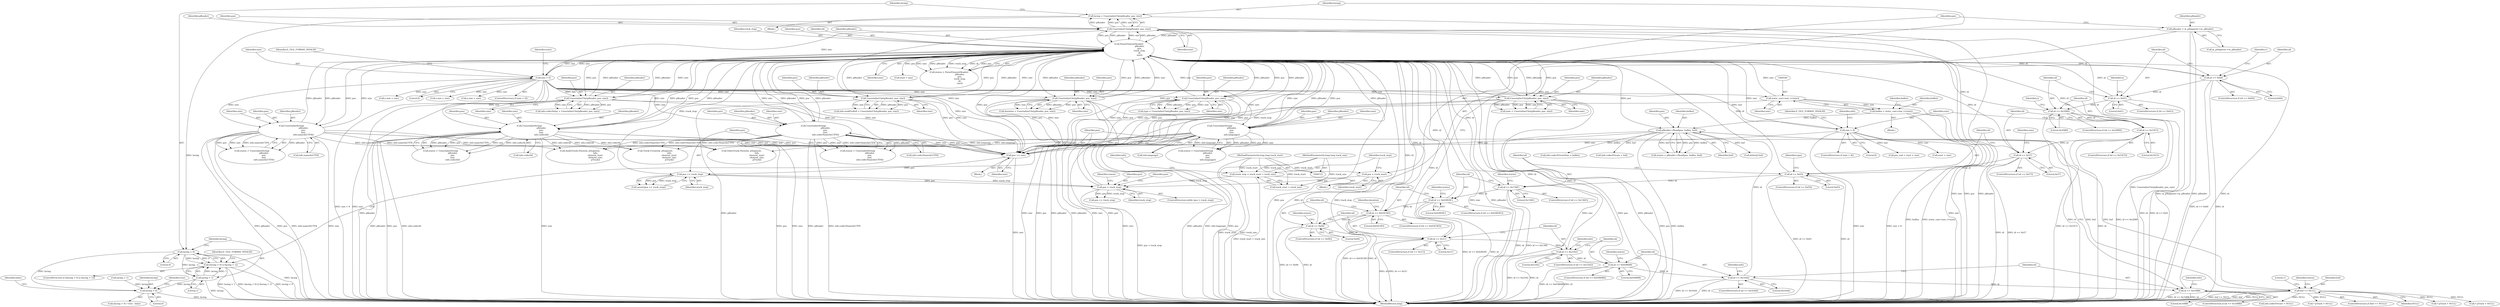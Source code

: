 digraph "1_Android_04839626ed859623901ebd3a5fd483982186b59d_192@API" {
"1000509" [label="(Call,lacing < 0)"];
"1000501" [label="(Call,lacing = UnserializeUInt(pReader, pos, size))"];
"1000503" [label="(Call,UnserializeUInt(pReader, pos, size))"];
"1000223" [label="(Call,ParseElementHeader(\n                                pReader,\n                                pos,\n                                track_stop,\n                                id,\n                                size))"];
"1000622" [label="(Call,UnserializeUInt(pReader, pos, size))"];
"1000236" [label="(Call,size < 0)"];
"1000458" [label="(Call,UnserializeUInt(pReader, pos, size))"];
"1000388" [label="(Call,UnserializeUInt(pReader, pos, size))"];
"1000587" [label="(Call,UnserializeString(\n                                    pReader,\n                                    pos,\n                                    size,\n                                    info.codecNameAsUTF8))"];
"1000134" [label="(Call,pReader = m_pSegment->m_pReader)"];
"1000484" [label="(Call,UnserializeString(\n                                    pReader,\n                                    pos,\n                                    size,\n                                    info.codecId))"];
"1000418" [label="(Call,UnserializeString(\n                                    pReader,\n                                    pos,\n                                    size,\n                                    info.nameAsUTF8))"];
"1000608" [label="(Call,UnserializeUInt(pReader, pos, size))"];
"1000438" [label="(Call,UnserializeString(\n                                    pReader,\n                                    pos,\n                                    size,\n                                    info.language))"];
"1000358" [label="(Call,UnserializeUInt(pReader, pos, size))"];
"1000214" [label="(Call,pos < track_stop)"];
"1000630" [label="(Call,pos <= track_stop)"];
"1000626" [label="(Call,pos += size)"];
"1000539" [label="(Call,static_cast<size_t>(size))"];
"1000299" [label="(Call,size > 8)"];
"1000557" [label="(Call,pReader->Read(pos, buflen, buf))"];
"1000537" [label="(Call,buflen = static_cast<size_t>(size))"];
"1000548" [label="(Call,buf == NULL)"];
"1000140" [label="(Call,pos = track_start)"];
"1000123" [label="(MethodParameterIn,long long track_start)"];
"1000144" [label="(Call,track_stop = track_start + track_size)"];
"1000124" [label="(MethodParameterIn,long long track_size)"];
"1000519" [label="(Call,id == 0x23A2)"];
"1000497" [label="(Call,id == 0x1C)"];
"1000477" [label="(Call,id == 0x06)"];
"1000451" [label="(Call,id == 0x03E383)"];
"1000431" [label="(Call,id == 0x02B59C)"];
"1000411" [label="(Call,id == 0x136E)"];
"1000381" [label="(Call,id == 0x03)"];
"1000351" [label="(Call,id == 0x57)"];
"1000294" [label="(Call,id == 0x33C5)"];
"1000278" [label="(Call,id == 0x2D80)"];
"1000262" [label="(Call,id == 0x61)"];
"1000246" [label="(Call,id == 0x60)"];
"1000614" [label="(Call,id == 0x16BB)"];
"1000600" [label="(Call,id == 0x16AA)"];
"1000580" [label="(Call,id == 0x058688)"];
"1000508" [label="(Call,(lacing < 0) || (lacing > 1))"];
"1000512" [label="(Call,lacing > 1)"];
"1000665" [label="(Call,lacing > 0)"];
"1000503" [label="(Call,UnserializeUInt(pReader, pos, size))"];
"1000303" [label="(Identifier,E_FILE_FORMAT_INVALID)"];
"1000451" [label="(Call,id == 0x03E383)"];
"1000513" [label="(Identifier,lacing)"];
"1000664" [label="(Call,(lacing > 0) ? true : false)"];
"1000353" [label="(Literal,0x57)"];
"1000632" [label="(Identifier,track_stop)"];
"1000538" [label="(Identifier,buflen)"];
"1000420" [label="(Identifier,pos)"];
"1000350" [label="(ControlStructure,if (id == 0x57))"];
"1000261" [label="(ControlStructure,if (id == 0x61))"];
"1000458" [label="(Call,UnserializeUInt(pReader, pos, size))"];
"1000433" [label="(Literal,0x02B59C)"];
"1000665" [label="(Call,lacing > 0)"];
"1000705" [label="(Call,VideoTrack::Parse(m_pSegment,\n                                              info,\n                                              element_start,\n                                              element_size,\n                                              pTrack))"];
"1000278" [label="(Call,id == 0x2D80)"];
"1000616" [label="(Literal,0x16BB)"];
"1000389" [label="(Identifier,pReader)"];
"1000222" [label="(Identifier,status)"];
"1000524" [label="(Identifier,info)"];
"1000498" [label="(Identifier,id)"];
"1000769" [label="(Call,AudioTrack::Parse(m_pSegment,\n                                              info,\n                                              element_start,\n                                              element_size,\n                                              pTrack))"];
"1000432" [label="(Identifier,id)"];
"1000541" [label="(Identifier,size)"];
"1000123" [label="(MethodParameterIn,long long track_start)"];
"1000537" [label="(Call,buflen = static_cast<size_t>(size))"];
"1000135" [label="(Identifier,pReader)"];
"1000417" [label="(Identifier,status)"];
"1000606" [label="(Identifier,info)"];
"1000478" [label="(Identifier,id)"];
"1000667" [label="(Literal,0)"];
"1000214" [label="(Call,pos < track_stop)"];
"1000510" [label="(Identifier,lacing)"];
"1000457" [label="(Identifier,duration)"];
"1000839" [label="(Call,* pTrack = NULL)"];
"1000558" [label="(Identifier,pos)"];
"1000585" [label="(Call,status = UnserializeString(\n                                    pReader,\n                                    pos,\n                                    size,\n                                    info.codecNameAsUTF8))"];
"1000591" [label="(Call,info.codecNameAsUTF8)"];
"1000845" [label="(Call,Track::Create(m_pSegment,\n                                          info,\n                                          element_start,\n                                          element_size,\n                                          pTrack))"];
"1000588" [label="(Identifier,pReader)"];
"1000483" [label="(Identifier,status)"];
"1000599" [label="(ControlStructure,if (id == 0x16AA))"];
"1000613" [label="(ControlStructure,if (id == 0x16BB))"];
"1000608" [label="(Call,UnserializeUInt(pReader, pos, size))"];
"1000386" [label="(Call,type = UnserializeUInt(pReader, pos, size))"];
"1000314" [label="(Call,pos_end = start + size)"];
"1000140" [label="(Call,pos = track_start)"];
"1000279" [label="(Identifier,id)"];
"1000506" [label="(Identifier,size)"];
"1000512" [label="(Call,lacing > 1)"];
"1000243" [label="(Identifier,start)"];
"1000587" [label="(Call,UnserializeString(\n                                    pReader,\n                                    pos,\n                                    size,\n                                    info.codecNameAsUTF8))"];
"1000146" [label="(Call,track_start + track_size)"];
"1000548" [label="(Call,buf == NULL)"];
"1000236" [label="(Call,size < 0)"];
"1000507" [label="(ControlStructure,if ((lacing < 0) || (lacing > 1)))"];
"1000268" [label="(Identifier,a)"];
"1000252" [label="(Identifier,v)"];
"1000456" [label="(Call,duration = UnserializeUInt(pReader, pos, size))"];
"1000460" [label="(Identifier,pos)"];
"1000516" [label="(Identifier,E_FILE_FORMAT_INVALID)"];
"1000145" [label="(Identifier,track_stop)"];
"1000487" [label="(Identifier,size)"];
"1000553" [label="(Literal,1)"];
"1000669" [label="(Identifier,false)"];
"1000300" [label="(Identifier,size)"];
"1000518" [label="(ControlStructure,if (id == 0x23A2))"];
"1000579" [label="(ControlStructure,if (id == 0x058688))"];
"1000511" [label="(Literal,0)"];
"1000419" [label="(Identifier,pReader)"];
"1000441" [label="(Identifier,size)"];
"1000453" [label="(Literal,0x03E383)"];
"1000390" [label="(Identifier,pos)"];
"1000623" [label="(Identifier,pReader)"];
"1000634" [label="(Call,pos == track_stop)"];
"1000421" [label="(Identifier,size)"];
"1000547" [label="(ControlStructure,if (buf == NULL))"];
"1000152" [label="(Identifier,info)"];
"1000383" [label="(Literal,0x03)"];
"1000228" [label="(Identifier,size)"];
"1000224" [label="(Identifier,pReader)"];
"1000564" [label="(Call,delete[] buf)"];
"1000410" [label="(ControlStructure,if (id == 0x136E))"];
"1000573" [label="(Call,info.codecPrivateSize = buflen)"];
"1000316" [label="(Call,start + size)"];
"1000144" [label="(Call,track_stop = track_start + track_size)"];
"1000699" [label="(Call,* pTrack = NULL)"];
"1000416" [label="(Call,status = UnserializeString(\n                                    pReader,\n                                    pos,\n                                    size,\n                                    info.nameAsUTF8))"];
"1000296" [label="(Literal,0x33C5)"];
"1000226" [label="(Identifier,track_stop)"];
"1000505" [label="(Identifier,pos)"];
"1000215" [label="(Identifier,pos)"];
"1000430" [label="(ControlStructure,if (id == 0x02B59C))"];
"1000543" [label="(Identifier,buflen)"];
"1000559" [label="(Identifier,buflen)"];
"1000590" [label="(Identifier,size)"];
"1000630" [label="(Call,pos <= track_stop)"];
"1000245" [label="(ControlStructure,if (id == 0x60))"];
"1000609" [label="(Identifier,pReader)"];
"1000225" [label="(Identifier,pos)"];
"1000412" [label="(Identifier,id)"];
"1000485" [label="(Identifier,pReader)"];
"1000668" [label="(Identifier,true)"];
"1000450" [label="(ControlStructure,if (id == 0x03E383))"];
"1000586" [label="(Identifier,status)"];
"1000422" [label="(Call,info.nameAsUTF8)"];
"1000242" [label="(Call,start = pos)"];
"1000388" [label="(Call,UnserializeUInt(pReader, pos, size))"];
"1000442" [label="(Call,info.language)"];
"1000295" [label="(Identifier,id)"];
"1000381" [label="(Call,id == 0x03)"];
"1000262" [label="(Call,id == 0x61)"];
"1000631" [label="(Identifier,pos)"];
"1000248" [label="(Literal,0x60)"];
"1000217" [label="(Block,)"];
"1000521" [label="(Literal,0x23A2)"];
"1000629" [label="(Call,assert(pos <= track_stop))"];
"1000581" [label="(Identifier,id)"];
"1000600" [label="(Call,id == 0x16AA)"];
"1000238" [label="(Literal,0)"];
"1000601" [label="(Identifier,id)"];
"1000556" [label="(Identifier,status)"];
"1000277" [label="(ControlStructure,if (id == 0x2D80))"];
"1000438" [label="(Call,UnserializeString(\n                                    pReader,\n                                    pos,\n                                    size,\n                                    info.language))"];
"1000602" [label="(Literal,0x16AA)"];
"1000568" [label="(Call,info.codecPrivate = buf)"];
"1000476" [label="(ControlStructure,if (id == 0x06))"];
"1000227" [label="(Identifier,id)"];
"1000411" [label="(Call,id == 0x136E)"];
"1000486" [label="(Identifier,pos)"];
"1000306" [label="(Identifier,info)"];
"1000134" [label="(Call,pReader = m_pSegment->m_pReader)"];
"1000502" [label="(Identifier,lacing)"];
"1000497" [label="(Call,id == 0x1C)"];
"1000520" [label="(Identifier,id)"];
"1000628" [label="(Identifier,size)"];
"1000522" [label="(Block,)"];
"1000293" [label="(ControlStructure,if (id == 0x33C5))"];
"1000141" [label="(Identifier,pos)"];
"1000359" [label="(Identifier,pReader)"];
"1000452" [label="(Identifier,id)"];
"1000247" [label="(Identifier,id)"];
"1000255" [label="(Call,v.size = size)"];
"1000440" [label="(Identifier,pos)"];
"1000618" [label="(Call,info.seekPreRoll = UnserializeUInt(pReader, pos, size))"];
"1000360" [label="(Identifier,pos)"];
"1000501" [label="(Call,lacing = UnserializeUInt(pReader, pos, size))"];
"1000351" [label="(Call,id == 0x57)"];
"1000622" [label="(Call,UnserializeUInt(pReader, pos, size))"];
"1000246" [label="(Call,id == 0x60)"];
"1000271" [label="(Call,a.size = size)"];
"1000391" [label="(Identifier,size)"];
"1000604" [label="(Call,info.codecDelay = UnserializeUInt(pReader, pos, size))"];
"1000361" [label="(Identifier,size)"];
"1000555" [label="(Call,status = pReader->Read(pos, buflen, buf))"];
"1000124" [label="(MethodParameterIn,long long track_size)"];
"1000294" [label="(Call,id == 0x33C5)"];
"1000223" [label="(Call,ParseElementHeader(\n                                pReader,\n                                pos,\n                                track_stop,\n                                id,\n                                size))"];
"1000624" [label="(Identifier,pos)"];
"1000210" [label="(Call,lacing = 1)"];
"1000235" [label="(ControlStructure,if (size < 0))"];
"1000614" [label="(Call,id == 0x16BB)"];
"1000459" [label="(Identifier,pReader)"];
"1000862" [label="(MethodReturn,long)"];
"1000627" [label="(Identifier,pos)"];
"1000514" [label="(Literal,1)"];
"1000589" [label="(Identifier,pos)"];
"1000508" [label="(Call,(lacing < 0) || (lacing > 1))"];
"1000387" [label="(Identifier,type)"];
"1000580" [label="(Call,id == 0x058688)"];
"1000557" [label="(Call,pReader->Read(pos, buflen, buf))"];
"1000357" [label="(Identifier,num)"];
"1000484" [label="(Call,UnserializeString(\n                                    pReader,\n                                    pos,\n                                    size,\n                                    info.codecId))"];
"1000418" [label="(Call,UnserializeString(\n                                    pReader,\n                                    pos,\n                                    size,\n                                    info.nameAsUTF8))"];
"1000437" [label="(Identifier,status)"];
"1000539" [label="(Call,static_cast<size_t>(size))"];
"1000352" [label="(Identifier,id)"];
"1000284" [label="(Identifier,e)"];
"1000620" [label="(Identifier,info)"];
"1000263" [label="(Identifier,id)"];
"1000519" [label="(Call,id == 0x23A2)"];
"1000216" [label="(Identifier,track_stop)"];
"1000298" [label="(ControlStructure,if (size > 8))"];
"1000299" [label="(Call,size > 8)"];
"1000136" [label="(Call,m_pSegment->m_pReader)"];
"1000610" [label="(Identifier,pos)"];
"1000550" [label="(Identifier,NULL)"];
"1000625" [label="(Identifier,size)"];
"1000413" [label="(Literal,0x136E)"];
"1000280" [label="(Literal,0x2D80)"];
"1000128" [label="(Block,)"];
"1000549" [label="(Identifier,buf)"];
"1000560" [label="(Identifier,buf)"];
"1000221" [label="(Call,status = ParseElementHeader(\n                                pReader,\n                                pos,\n                                track_stop,\n                                id,\n                                size))"];
"1000142" [label="(Identifier,track_start)"];
"1000500" [label="(Block,)"];
"1000382" [label="(Identifier,id)"];
"1000582" [label="(Literal,0x058688)"];
"1000301" [label="(Literal,8)"];
"1000763" [label="(Call,* pTrack = NULL)"];
"1000358" [label="(Call,UnserializeUInt(pReader, pos, size))"];
"1000380" [label="(ControlStructure,if (id == 0x03))"];
"1000287" [label="(Call,e.size = size)"];
"1000509" [label="(Call,lacing < 0)"];
"1000626" [label="(Call,pos += size)"];
"1000237" [label="(Identifier,size)"];
"1000213" [label="(ControlStructure,while (pos < track_stop))"];
"1000666" [label="(Identifier,lacing)"];
"1000431" [label="(Call,id == 0x02B59C)"];
"1000439" [label="(Identifier,pReader)"];
"1000482" [label="(Call,status = UnserializeString(\n                                    pReader,\n                                    pos,\n                                    size,\n                                    info.codecId))"];
"1000461" [label="(Identifier,size)"];
"1000504" [label="(Identifier,pReader)"];
"1000264" [label="(Literal,0x61)"];
"1000611" [label="(Identifier,size)"];
"1000499" [label="(Literal,0x1C)"];
"1000479" [label="(Literal,0x06)"];
"1000635" [label="(Identifier,pos)"];
"1000615" [label="(Identifier,id)"];
"1000477" [label="(Call,id == 0x06)"];
"1000496" [label="(ControlStructure,if (id == 0x1C))"];
"1000526" [label="(Call,info.codecPrivate = NULL)"];
"1000488" [label="(Call,info.codecId)"];
"1000356" [label="(Call,num = UnserializeUInt(pReader, pos, size))"];
"1000436" [label="(Call,status = UnserializeString(\n                                    pReader,\n                                    pos,\n                                    size,\n                                    info.language))"];
"1000240" [label="(Identifier,E_FILE_FORMAT_INVALID)"];
"1000509" -> "1000508"  [label="AST: "];
"1000509" -> "1000511"  [label="CFG: "];
"1000510" -> "1000509"  [label="AST: "];
"1000511" -> "1000509"  [label="AST: "];
"1000513" -> "1000509"  [label="CFG: "];
"1000508" -> "1000509"  [label="CFG: "];
"1000509" -> "1000862"  [label="DDG: lacing"];
"1000509" -> "1000508"  [label="DDG: lacing"];
"1000509" -> "1000508"  [label="DDG: 0"];
"1000501" -> "1000509"  [label="DDG: lacing"];
"1000509" -> "1000512"  [label="DDG: lacing"];
"1000509" -> "1000665"  [label="DDG: lacing"];
"1000501" -> "1000500"  [label="AST: "];
"1000501" -> "1000503"  [label="CFG: "];
"1000502" -> "1000501"  [label="AST: "];
"1000503" -> "1000501"  [label="AST: "];
"1000510" -> "1000501"  [label="CFG: "];
"1000501" -> "1000862"  [label="DDG: UnserializeUInt(pReader, pos, size)"];
"1000503" -> "1000501"  [label="DDG: pReader"];
"1000503" -> "1000501"  [label="DDG: pos"];
"1000503" -> "1000501"  [label="DDG: size"];
"1000503" -> "1000506"  [label="CFG: "];
"1000504" -> "1000503"  [label="AST: "];
"1000505" -> "1000503"  [label="AST: "];
"1000506" -> "1000503"  [label="AST: "];
"1000503" -> "1000862"  [label="DDG: size"];
"1000503" -> "1000862"  [label="DDG: pos"];
"1000503" -> "1000862"  [label="DDG: pReader"];
"1000503" -> "1000223"  [label="DDG: pReader"];
"1000503" -> "1000223"  [label="DDG: size"];
"1000223" -> "1000503"  [label="DDG: pReader"];
"1000223" -> "1000503"  [label="DDG: pos"];
"1000236" -> "1000503"  [label="DDG: size"];
"1000503" -> "1000626"  [label="DDG: size"];
"1000503" -> "1000626"  [label="DDG: pos"];
"1000223" -> "1000221"  [label="AST: "];
"1000223" -> "1000228"  [label="CFG: "];
"1000224" -> "1000223"  [label="AST: "];
"1000225" -> "1000223"  [label="AST: "];
"1000226" -> "1000223"  [label="AST: "];
"1000227" -> "1000223"  [label="AST: "];
"1000228" -> "1000223"  [label="AST: "];
"1000221" -> "1000223"  [label="CFG: "];
"1000223" -> "1000862"  [label="DDG: pos"];
"1000223" -> "1000862"  [label="DDG: id"];
"1000223" -> "1000862"  [label="DDG: track_stop"];
"1000223" -> "1000862"  [label="DDG: size"];
"1000223" -> "1000862"  [label="DDG: pReader"];
"1000223" -> "1000221"  [label="DDG: size"];
"1000223" -> "1000221"  [label="DDG: pReader"];
"1000223" -> "1000221"  [label="DDG: track_stop"];
"1000223" -> "1000221"  [label="DDG: id"];
"1000223" -> "1000221"  [label="DDG: pos"];
"1000622" -> "1000223"  [label="DDG: pReader"];
"1000622" -> "1000223"  [label="DDG: size"];
"1000458" -> "1000223"  [label="DDG: pReader"];
"1000458" -> "1000223"  [label="DDG: size"];
"1000388" -> "1000223"  [label="DDG: pReader"];
"1000388" -> "1000223"  [label="DDG: size"];
"1000587" -> "1000223"  [label="DDG: pReader"];
"1000587" -> "1000223"  [label="DDG: size"];
"1000134" -> "1000223"  [label="DDG: pReader"];
"1000484" -> "1000223"  [label="DDG: pReader"];
"1000484" -> "1000223"  [label="DDG: size"];
"1000418" -> "1000223"  [label="DDG: pReader"];
"1000418" -> "1000223"  [label="DDG: size"];
"1000608" -> "1000223"  [label="DDG: pReader"];
"1000608" -> "1000223"  [label="DDG: size"];
"1000438" -> "1000223"  [label="DDG: pReader"];
"1000438" -> "1000223"  [label="DDG: size"];
"1000358" -> "1000223"  [label="DDG: pReader"];
"1000358" -> "1000223"  [label="DDG: size"];
"1000214" -> "1000223"  [label="DDG: pos"];
"1000214" -> "1000223"  [label="DDG: track_stop"];
"1000519" -> "1000223"  [label="DDG: id"];
"1000497" -> "1000223"  [label="DDG: id"];
"1000411" -> "1000223"  [label="DDG: id"];
"1000614" -> "1000223"  [label="DDG: id"];
"1000431" -> "1000223"  [label="DDG: id"];
"1000580" -> "1000223"  [label="DDG: id"];
"1000294" -> "1000223"  [label="DDG: id"];
"1000381" -> "1000223"  [label="DDG: id"];
"1000351" -> "1000223"  [label="DDG: id"];
"1000477" -> "1000223"  [label="DDG: id"];
"1000278" -> "1000223"  [label="DDG: id"];
"1000262" -> "1000223"  [label="DDG: id"];
"1000451" -> "1000223"  [label="DDG: id"];
"1000246" -> "1000223"  [label="DDG: id"];
"1000600" -> "1000223"  [label="DDG: id"];
"1000236" -> "1000223"  [label="DDG: size"];
"1000539" -> "1000223"  [label="DDG: size"];
"1000299" -> "1000223"  [label="DDG: size"];
"1000223" -> "1000236"  [label="DDG: size"];
"1000223" -> "1000242"  [label="DDG: pos"];
"1000223" -> "1000246"  [label="DDG: id"];
"1000223" -> "1000358"  [label="DDG: pReader"];
"1000223" -> "1000358"  [label="DDG: pos"];
"1000223" -> "1000388"  [label="DDG: pReader"];
"1000223" -> "1000388"  [label="DDG: pos"];
"1000223" -> "1000418"  [label="DDG: pReader"];
"1000223" -> "1000418"  [label="DDG: pos"];
"1000223" -> "1000438"  [label="DDG: pReader"];
"1000223" -> "1000438"  [label="DDG: pos"];
"1000223" -> "1000458"  [label="DDG: pReader"];
"1000223" -> "1000458"  [label="DDG: pos"];
"1000223" -> "1000484"  [label="DDG: pReader"];
"1000223" -> "1000484"  [label="DDG: pos"];
"1000223" -> "1000557"  [label="DDG: pos"];
"1000223" -> "1000587"  [label="DDG: pReader"];
"1000223" -> "1000587"  [label="DDG: pos"];
"1000223" -> "1000608"  [label="DDG: pReader"];
"1000223" -> "1000608"  [label="DDG: pos"];
"1000223" -> "1000622"  [label="DDG: pReader"];
"1000223" -> "1000622"  [label="DDG: pos"];
"1000223" -> "1000626"  [label="DDG: pos"];
"1000223" -> "1000630"  [label="DDG: track_stop"];
"1000622" -> "1000618"  [label="AST: "];
"1000622" -> "1000625"  [label="CFG: "];
"1000623" -> "1000622"  [label="AST: "];
"1000624" -> "1000622"  [label="AST: "];
"1000625" -> "1000622"  [label="AST: "];
"1000618" -> "1000622"  [label="CFG: "];
"1000622" -> "1000862"  [label="DDG: pReader"];
"1000622" -> "1000618"  [label="DDG: pReader"];
"1000622" -> "1000618"  [label="DDG: pos"];
"1000622" -> "1000618"  [label="DDG: size"];
"1000236" -> "1000622"  [label="DDG: size"];
"1000622" -> "1000626"  [label="DDG: size"];
"1000622" -> "1000626"  [label="DDG: pos"];
"1000236" -> "1000235"  [label="AST: "];
"1000236" -> "1000238"  [label="CFG: "];
"1000237" -> "1000236"  [label="AST: "];
"1000238" -> "1000236"  [label="AST: "];
"1000240" -> "1000236"  [label="CFG: "];
"1000243" -> "1000236"  [label="CFG: "];
"1000236" -> "1000862"  [label="DDG: size"];
"1000236" -> "1000862"  [label="DDG: size < 0"];
"1000236" -> "1000255"  [label="DDG: size"];
"1000236" -> "1000271"  [label="DDG: size"];
"1000236" -> "1000287"  [label="DDG: size"];
"1000236" -> "1000299"  [label="DDG: size"];
"1000236" -> "1000358"  [label="DDG: size"];
"1000236" -> "1000388"  [label="DDG: size"];
"1000236" -> "1000418"  [label="DDG: size"];
"1000236" -> "1000438"  [label="DDG: size"];
"1000236" -> "1000458"  [label="DDG: size"];
"1000236" -> "1000484"  [label="DDG: size"];
"1000236" -> "1000539"  [label="DDG: size"];
"1000236" -> "1000587"  [label="DDG: size"];
"1000236" -> "1000608"  [label="DDG: size"];
"1000236" -> "1000626"  [label="DDG: size"];
"1000458" -> "1000456"  [label="AST: "];
"1000458" -> "1000461"  [label="CFG: "];
"1000459" -> "1000458"  [label="AST: "];
"1000460" -> "1000458"  [label="AST: "];
"1000461" -> "1000458"  [label="AST: "];
"1000456" -> "1000458"  [label="CFG: "];
"1000458" -> "1000862"  [label="DDG: size"];
"1000458" -> "1000862"  [label="DDG: pos"];
"1000458" -> "1000862"  [label="DDG: pReader"];
"1000458" -> "1000456"  [label="DDG: pReader"];
"1000458" -> "1000456"  [label="DDG: pos"];
"1000458" -> "1000456"  [label="DDG: size"];
"1000458" -> "1000626"  [label="DDG: size"];
"1000458" -> "1000626"  [label="DDG: pos"];
"1000388" -> "1000386"  [label="AST: "];
"1000388" -> "1000391"  [label="CFG: "];
"1000389" -> "1000388"  [label="AST: "];
"1000390" -> "1000388"  [label="AST: "];
"1000391" -> "1000388"  [label="AST: "];
"1000386" -> "1000388"  [label="CFG: "];
"1000388" -> "1000862"  [label="DDG: pReader"];
"1000388" -> "1000862"  [label="DDG: pos"];
"1000388" -> "1000862"  [label="DDG: size"];
"1000388" -> "1000386"  [label="DDG: pReader"];
"1000388" -> "1000386"  [label="DDG: pos"];
"1000388" -> "1000386"  [label="DDG: size"];
"1000388" -> "1000626"  [label="DDG: size"];
"1000388" -> "1000626"  [label="DDG: pos"];
"1000587" -> "1000585"  [label="AST: "];
"1000587" -> "1000591"  [label="CFG: "];
"1000588" -> "1000587"  [label="AST: "];
"1000589" -> "1000587"  [label="AST: "];
"1000590" -> "1000587"  [label="AST: "];
"1000591" -> "1000587"  [label="AST: "];
"1000585" -> "1000587"  [label="CFG: "];
"1000587" -> "1000862"  [label="DDG: pos"];
"1000587" -> "1000862"  [label="DDG: size"];
"1000587" -> "1000862"  [label="DDG: pReader"];
"1000587" -> "1000862"  [label="DDG: info.codecNameAsUTF8"];
"1000587" -> "1000585"  [label="DDG: pReader"];
"1000587" -> "1000585"  [label="DDG: pos"];
"1000587" -> "1000585"  [label="DDG: size"];
"1000587" -> "1000585"  [label="DDG: info.codecNameAsUTF8"];
"1000587" -> "1000626"  [label="DDG: size"];
"1000587" -> "1000626"  [label="DDG: pos"];
"1000587" -> "1000705"  [label="DDG: info.codecNameAsUTF8"];
"1000587" -> "1000769"  [label="DDG: info.codecNameAsUTF8"];
"1000587" -> "1000845"  [label="DDG: info.codecNameAsUTF8"];
"1000134" -> "1000128"  [label="AST: "];
"1000134" -> "1000136"  [label="CFG: "];
"1000135" -> "1000134"  [label="AST: "];
"1000136" -> "1000134"  [label="AST: "];
"1000141" -> "1000134"  [label="CFG: "];
"1000134" -> "1000862"  [label="DDG: pReader"];
"1000134" -> "1000862"  [label="DDG: m_pSegment->m_pReader"];
"1000484" -> "1000482"  [label="AST: "];
"1000484" -> "1000488"  [label="CFG: "];
"1000485" -> "1000484"  [label="AST: "];
"1000486" -> "1000484"  [label="AST: "];
"1000487" -> "1000484"  [label="AST: "];
"1000488" -> "1000484"  [label="AST: "];
"1000482" -> "1000484"  [label="CFG: "];
"1000484" -> "1000862"  [label="DDG: pos"];
"1000484" -> "1000862"  [label="DDG: info.codecId"];
"1000484" -> "1000862"  [label="DDG: size"];
"1000484" -> "1000862"  [label="DDG: pReader"];
"1000484" -> "1000482"  [label="DDG: pReader"];
"1000484" -> "1000482"  [label="DDG: pos"];
"1000484" -> "1000482"  [label="DDG: size"];
"1000484" -> "1000482"  [label="DDG: info.codecId"];
"1000484" -> "1000626"  [label="DDG: size"];
"1000484" -> "1000626"  [label="DDG: pos"];
"1000484" -> "1000705"  [label="DDG: info.codecId"];
"1000484" -> "1000769"  [label="DDG: info.codecId"];
"1000484" -> "1000845"  [label="DDG: info.codecId"];
"1000418" -> "1000416"  [label="AST: "];
"1000418" -> "1000422"  [label="CFG: "];
"1000419" -> "1000418"  [label="AST: "];
"1000420" -> "1000418"  [label="AST: "];
"1000421" -> "1000418"  [label="AST: "];
"1000422" -> "1000418"  [label="AST: "];
"1000416" -> "1000418"  [label="CFG: "];
"1000418" -> "1000862"  [label="DDG: pos"];
"1000418" -> "1000862"  [label="DDG: info.nameAsUTF8"];
"1000418" -> "1000862"  [label="DDG: size"];
"1000418" -> "1000862"  [label="DDG: pReader"];
"1000418" -> "1000416"  [label="DDG: pReader"];
"1000418" -> "1000416"  [label="DDG: pos"];
"1000418" -> "1000416"  [label="DDG: size"];
"1000418" -> "1000416"  [label="DDG: info.nameAsUTF8"];
"1000418" -> "1000626"  [label="DDG: size"];
"1000418" -> "1000626"  [label="DDG: pos"];
"1000418" -> "1000705"  [label="DDG: info.nameAsUTF8"];
"1000418" -> "1000769"  [label="DDG: info.nameAsUTF8"];
"1000418" -> "1000845"  [label="DDG: info.nameAsUTF8"];
"1000608" -> "1000604"  [label="AST: "];
"1000608" -> "1000611"  [label="CFG: "];
"1000609" -> "1000608"  [label="AST: "];
"1000610" -> "1000608"  [label="AST: "];
"1000611" -> "1000608"  [label="AST: "];
"1000604" -> "1000608"  [label="CFG: "];
"1000608" -> "1000862"  [label="DDG: pReader"];
"1000608" -> "1000604"  [label="DDG: pReader"];
"1000608" -> "1000604"  [label="DDG: pos"];
"1000608" -> "1000604"  [label="DDG: size"];
"1000608" -> "1000626"  [label="DDG: size"];
"1000608" -> "1000626"  [label="DDG: pos"];
"1000438" -> "1000436"  [label="AST: "];
"1000438" -> "1000442"  [label="CFG: "];
"1000439" -> "1000438"  [label="AST: "];
"1000440" -> "1000438"  [label="AST: "];
"1000441" -> "1000438"  [label="AST: "];
"1000442" -> "1000438"  [label="AST: "];
"1000436" -> "1000438"  [label="CFG: "];
"1000438" -> "1000862"  [label="DDG: info.language"];
"1000438" -> "1000862"  [label="DDG: pos"];
"1000438" -> "1000862"  [label="DDG: size"];
"1000438" -> "1000862"  [label="DDG: pReader"];
"1000438" -> "1000436"  [label="DDG: pReader"];
"1000438" -> "1000436"  [label="DDG: pos"];
"1000438" -> "1000436"  [label="DDG: size"];
"1000438" -> "1000436"  [label="DDG: info.language"];
"1000438" -> "1000626"  [label="DDG: size"];
"1000438" -> "1000626"  [label="DDG: pos"];
"1000438" -> "1000705"  [label="DDG: info.language"];
"1000438" -> "1000769"  [label="DDG: info.language"];
"1000438" -> "1000845"  [label="DDG: info.language"];
"1000358" -> "1000356"  [label="AST: "];
"1000358" -> "1000361"  [label="CFG: "];
"1000359" -> "1000358"  [label="AST: "];
"1000360" -> "1000358"  [label="AST: "];
"1000361" -> "1000358"  [label="AST: "];
"1000356" -> "1000358"  [label="CFG: "];
"1000358" -> "1000862"  [label="DDG: size"];
"1000358" -> "1000862"  [label="DDG: pos"];
"1000358" -> "1000862"  [label="DDG: pReader"];
"1000358" -> "1000356"  [label="DDG: pReader"];
"1000358" -> "1000356"  [label="DDG: pos"];
"1000358" -> "1000356"  [label="DDG: size"];
"1000358" -> "1000626"  [label="DDG: size"];
"1000358" -> "1000626"  [label="DDG: pos"];
"1000214" -> "1000213"  [label="AST: "];
"1000214" -> "1000216"  [label="CFG: "];
"1000215" -> "1000214"  [label="AST: "];
"1000216" -> "1000214"  [label="AST: "];
"1000222" -> "1000214"  [label="CFG: "];
"1000635" -> "1000214"  [label="CFG: "];
"1000214" -> "1000862"  [label="DDG: pos < track_stop"];
"1000630" -> "1000214"  [label="DDG: pos"];
"1000630" -> "1000214"  [label="DDG: track_stop"];
"1000140" -> "1000214"  [label="DDG: pos"];
"1000144" -> "1000214"  [label="DDG: track_stop"];
"1000214" -> "1000634"  [label="DDG: pos"];
"1000214" -> "1000634"  [label="DDG: track_stop"];
"1000630" -> "1000629"  [label="AST: "];
"1000630" -> "1000632"  [label="CFG: "];
"1000631" -> "1000630"  [label="AST: "];
"1000632" -> "1000630"  [label="AST: "];
"1000629" -> "1000630"  [label="CFG: "];
"1000630" -> "1000629"  [label="DDG: pos"];
"1000630" -> "1000629"  [label="DDG: track_stop"];
"1000626" -> "1000630"  [label="DDG: pos"];
"1000626" -> "1000217"  [label="AST: "];
"1000626" -> "1000628"  [label="CFG: "];
"1000627" -> "1000626"  [label="AST: "];
"1000628" -> "1000626"  [label="AST: "];
"1000631" -> "1000626"  [label="CFG: "];
"1000626" -> "1000862"  [label="DDG: size"];
"1000539" -> "1000626"  [label="DDG: size"];
"1000299" -> "1000626"  [label="DDG: size"];
"1000557" -> "1000626"  [label="DDG: pos"];
"1000539" -> "1000537"  [label="AST: "];
"1000539" -> "1000541"  [label="CFG: "];
"1000540" -> "1000539"  [label="AST: "];
"1000541" -> "1000539"  [label="AST: "];
"1000537" -> "1000539"  [label="CFG: "];
"1000539" -> "1000862"  [label="DDG: size"];
"1000539" -> "1000537"  [label="DDG: size"];
"1000299" -> "1000298"  [label="AST: "];
"1000299" -> "1000301"  [label="CFG: "];
"1000300" -> "1000299"  [label="AST: "];
"1000301" -> "1000299"  [label="AST: "];
"1000303" -> "1000299"  [label="CFG: "];
"1000306" -> "1000299"  [label="CFG: "];
"1000299" -> "1000862"  [label="DDG: size > 8"];
"1000299" -> "1000862"  [label="DDG: size"];
"1000299" -> "1000314"  [label="DDG: size"];
"1000299" -> "1000316"  [label="DDG: size"];
"1000557" -> "1000555"  [label="AST: "];
"1000557" -> "1000560"  [label="CFG: "];
"1000558" -> "1000557"  [label="AST: "];
"1000559" -> "1000557"  [label="AST: "];
"1000560" -> "1000557"  [label="AST: "];
"1000555" -> "1000557"  [label="CFG: "];
"1000557" -> "1000862"  [label="DDG: pos"];
"1000557" -> "1000862"  [label="DDG: buflen"];
"1000557" -> "1000548"  [label="DDG: buf"];
"1000557" -> "1000555"  [label="DDG: pos"];
"1000557" -> "1000555"  [label="DDG: buflen"];
"1000557" -> "1000555"  [label="DDG: buf"];
"1000537" -> "1000557"  [label="DDG: buflen"];
"1000548" -> "1000557"  [label="DDG: buf"];
"1000557" -> "1000564"  [label="DDG: buf"];
"1000557" -> "1000568"  [label="DDG: buf"];
"1000557" -> "1000573"  [label="DDG: buflen"];
"1000537" -> "1000522"  [label="AST: "];
"1000538" -> "1000537"  [label="AST: "];
"1000543" -> "1000537"  [label="CFG: "];
"1000537" -> "1000862"  [label="DDG: static_cast<size_t>(size)"];
"1000537" -> "1000862"  [label="DDG: buflen"];
"1000548" -> "1000547"  [label="AST: "];
"1000548" -> "1000550"  [label="CFG: "];
"1000549" -> "1000548"  [label="AST: "];
"1000550" -> "1000548"  [label="AST: "];
"1000553" -> "1000548"  [label="CFG: "];
"1000556" -> "1000548"  [label="CFG: "];
"1000548" -> "1000862"  [label="DDG: NULL"];
"1000548" -> "1000862"  [label="DDG: buf == NULL"];
"1000548" -> "1000862"  [label="DDG: buf"];
"1000548" -> "1000526"  [label="DDG: NULL"];
"1000548" -> "1000699"  [label="DDG: NULL"];
"1000548" -> "1000763"  [label="DDG: NULL"];
"1000548" -> "1000839"  [label="DDG: NULL"];
"1000140" -> "1000128"  [label="AST: "];
"1000140" -> "1000142"  [label="CFG: "];
"1000141" -> "1000140"  [label="AST: "];
"1000142" -> "1000140"  [label="AST: "];
"1000145" -> "1000140"  [label="CFG: "];
"1000123" -> "1000140"  [label="DDG: track_start"];
"1000123" -> "1000122"  [label="AST: "];
"1000123" -> "1000862"  [label="DDG: track_start"];
"1000123" -> "1000144"  [label="DDG: track_start"];
"1000123" -> "1000146"  [label="DDG: track_start"];
"1000144" -> "1000128"  [label="AST: "];
"1000144" -> "1000146"  [label="CFG: "];
"1000145" -> "1000144"  [label="AST: "];
"1000146" -> "1000144"  [label="AST: "];
"1000152" -> "1000144"  [label="CFG: "];
"1000144" -> "1000862"  [label="DDG: track_start + track_size"];
"1000124" -> "1000144"  [label="DDG: track_size"];
"1000124" -> "1000122"  [label="AST: "];
"1000124" -> "1000862"  [label="DDG: track_size"];
"1000124" -> "1000146"  [label="DDG: track_size"];
"1000519" -> "1000518"  [label="AST: "];
"1000519" -> "1000521"  [label="CFG: "];
"1000520" -> "1000519"  [label="AST: "];
"1000521" -> "1000519"  [label="AST: "];
"1000524" -> "1000519"  [label="CFG: "];
"1000581" -> "1000519"  [label="CFG: "];
"1000519" -> "1000862"  [label="DDG: id"];
"1000519" -> "1000862"  [label="DDG: id == 0x23A2"];
"1000497" -> "1000519"  [label="DDG: id"];
"1000519" -> "1000580"  [label="DDG: id"];
"1000497" -> "1000496"  [label="AST: "];
"1000497" -> "1000499"  [label="CFG: "];
"1000498" -> "1000497"  [label="AST: "];
"1000499" -> "1000497"  [label="AST: "];
"1000502" -> "1000497"  [label="CFG: "];
"1000520" -> "1000497"  [label="CFG: "];
"1000497" -> "1000862"  [label="DDG: id"];
"1000497" -> "1000862"  [label="DDG: id == 0x1C"];
"1000477" -> "1000497"  [label="DDG: id"];
"1000477" -> "1000476"  [label="AST: "];
"1000477" -> "1000479"  [label="CFG: "];
"1000478" -> "1000477"  [label="AST: "];
"1000479" -> "1000477"  [label="AST: "];
"1000483" -> "1000477"  [label="CFG: "];
"1000498" -> "1000477"  [label="CFG: "];
"1000477" -> "1000862"  [label="DDG: id == 0x06"];
"1000477" -> "1000862"  [label="DDG: id"];
"1000451" -> "1000477"  [label="DDG: id"];
"1000451" -> "1000450"  [label="AST: "];
"1000451" -> "1000453"  [label="CFG: "];
"1000452" -> "1000451"  [label="AST: "];
"1000453" -> "1000451"  [label="AST: "];
"1000457" -> "1000451"  [label="CFG: "];
"1000478" -> "1000451"  [label="CFG: "];
"1000451" -> "1000862"  [label="DDG: id"];
"1000451" -> "1000862"  [label="DDG: id == 0x03E383"];
"1000431" -> "1000451"  [label="DDG: id"];
"1000431" -> "1000430"  [label="AST: "];
"1000431" -> "1000433"  [label="CFG: "];
"1000432" -> "1000431"  [label="AST: "];
"1000433" -> "1000431"  [label="AST: "];
"1000437" -> "1000431"  [label="CFG: "];
"1000452" -> "1000431"  [label="CFG: "];
"1000431" -> "1000862"  [label="DDG: id"];
"1000431" -> "1000862"  [label="DDG: id == 0x02B59C"];
"1000411" -> "1000431"  [label="DDG: id"];
"1000411" -> "1000410"  [label="AST: "];
"1000411" -> "1000413"  [label="CFG: "];
"1000412" -> "1000411"  [label="AST: "];
"1000413" -> "1000411"  [label="AST: "];
"1000417" -> "1000411"  [label="CFG: "];
"1000432" -> "1000411"  [label="CFG: "];
"1000411" -> "1000862"  [label="DDG: id == 0x136E"];
"1000411" -> "1000862"  [label="DDG: id"];
"1000381" -> "1000411"  [label="DDG: id"];
"1000381" -> "1000380"  [label="AST: "];
"1000381" -> "1000383"  [label="CFG: "];
"1000382" -> "1000381"  [label="AST: "];
"1000383" -> "1000381"  [label="AST: "];
"1000387" -> "1000381"  [label="CFG: "];
"1000412" -> "1000381"  [label="CFG: "];
"1000381" -> "1000862"  [label="DDG: id"];
"1000381" -> "1000862"  [label="DDG: id == 0x03"];
"1000351" -> "1000381"  [label="DDG: id"];
"1000351" -> "1000350"  [label="AST: "];
"1000351" -> "1000353"  [label="CFG: "];
"1000352" -> "1000351"  [label="AST: "];
"1000353" -> "1000351"  [label="AST: "];
"1000357" -> "1000351"  [label="CFG: "];
"1000382" -> "1000351"  [label="CFG: "];
"1000351" -> "1000862"  [label="DDG: id == 0x57"];
"1000351" -> "1000862"  [label="DDG: id"];
"1000294" -> "1000351"  [label="DDG: id"];
"1000294" -> "1000293"  [label="AST: "];
"1000294" -> "1000296"  [label="CFG: "];
"1000295" -> "1000294"  [label="AST: "];
"1000296" -> "1000294"  [label="AST: "];
"1000300" -> "1000294"  [label="CFG: "];
"1000352" -> "1000294"  [label="CFG: "];
"1000294" -> "1000862"  [label="DDG: id == 0x33C5"];
"1000294" -> "1000862"  [label="DDG: id"];
"1000278" -> "1000294"  [label="DDG: id"];
"1000278" -> "1000277"  [label="AST: "];
"1000278" -> "1000280"  [label="CFG: "];
"1000279" -> "1000278"  [label="AST: "];
"1000280" -> "1000278"  [label="AST: "];
"1000284" -> "1000278"  [label="CFG: "];
"1000295" -> "1000278"  [label="CFG: "];
"1000278" -> "1000862"  [label="DDG: id == 0x2D80"];
"1000278" -> "1000862"  [label="DDG: id"];
"1000262" -> "1000278"  [label="DDG: id"];
"1000262" -> "1000261"  [label="AST: "];
"1000262" -> "1000264"  [label="CFG: "];
"1000263" -> "1000262"  [label="AST: "];
"1000264" -> "1000262"  [label="AST: "];
"1000268" -> "1000262"  [label="CFG: "];
"1000279" -> "1000262"  [label="CFG: "];
"1000262" -> "1000862"  [label="DDG: id"];
"1000262" -> "1000862"  [label="DDG: id == 0x61"];
"1000246" -> "1000262"  [label="DDG: id"];
"1000246" -> "1000245"  [label="AST: "];
"1000246" -> "1000248"  [label="CFG: "];
"1000247" -> "1000246"  [label="AST: "];
"1000248" -> "1000246"  [label="AST: "];
"1000252" -> "1000246"  [label="CFG: "];
"1000263" -> "1000246"  [label="CFG: "];
"1000246" -> "1000862"  [label="DDG: id == 0x60"];
"1000246" -> "1000862"  [label="DDG: id"];
"1000614" -> "1000613"  [label="AST: "];
"1000614" -> "1000616"  [label="CFG: "];
"1000615" -> "1000614"  [label="AST: "];
"1000616" -> "1000614"  [label="AST: "];
"1000620" -> "1000614"  [label="CFG: "];
"1000627" -> "1000614"  [label="CFG: "];
"1000614" -> "1000862"  [label="DDG: id == 0x16BB"];
"1000614" -> "1000862"  [label="DDG: id"];
"1000600" -> "1000614"  [label="DDG: id"];
"1000600" -> "1000599"  [label="AST: "];
"1000600" -> "1000602"  [label="CFG: "];
"1000601" -> "1000600"  [label="AST: "];
"1000602" -> "1000600"  [label="AST: "];
"1000606" -> "1000600"  [label="CFG: "];
"1000615" -> "1000600"  [label="CFG: "];
"1000600" -> "1000862"  [label="DDG: id == 0x16AA"];
"1000600" -> "1000862"  [label="DDG: id"];
"1000580" -> "1000600"  [label="DDG: id"];
"1000580" -> "1000579"  [label="AST: "];
"1000580" -> "1000582"  [label="CFG: "];
"1000581" -> "1000580"  [label="AST: "];
"1000582" -> "1000580"  [label="AST: "];
"1000586" -> "1000580"  [label="CFG: "];
"1000601" -> "1000580"  [label="CFG: "];
"1000580" -> "1000862"  [label="DDG: id == 0x058688"];
"1000580" -> "1000862"  [label="DDG: id"];
"1000508" -> "1000507"  [label="AST: "];
"1000508" -> "1000512"  [label="CFG: "];
"1000512" -> "1000508"  [label="AST: "];
"1000516" -> "1000508"  [label="CFG: "];
"1000627" -> "1000508"  [label="CFG: "];
"1000508" -> "1000862"  [label="DDG: lacing < 0"];
"1000508" -> "1000862"  [label="DDG: lacing > 1"];
"1000508" -> "1000862"  [label="DDG: (lacing < 0) || (lacing > 1)"];
"1000512" -> "1000508"  [label="DDG: lacing"];
"1000512" -> "1000508"  [label="DDG: 1"];
"1000512" -> "1000514"  [label="CFG: "];
"1000513" -> "1000512"  [label="AST: "];
"1000514" -> "1000512"  [label="AST: "];
"1000512" -> "1000862"  [label="DDG: lacing"];
"1000512" -> "1000665"  [label="DDG: lacing"];
"1000665" -> "1000664"  [label="AST: "];
"1000665" -> "1000667"  [label="CFG: "];
"1000666" -> "1000665"  [label="AST: "];
"1000667" -> "1000665"  [label="AST: "];
"1000668" -> "1000665"  [label="CFG: "];
"1000669" -> "1000665"  [label="CFG: "];
"1000665" -> "1000862"  [label="DDG: lacing"];
"1000210" -> "1000665"  [label="DDG: lacing"];
}
